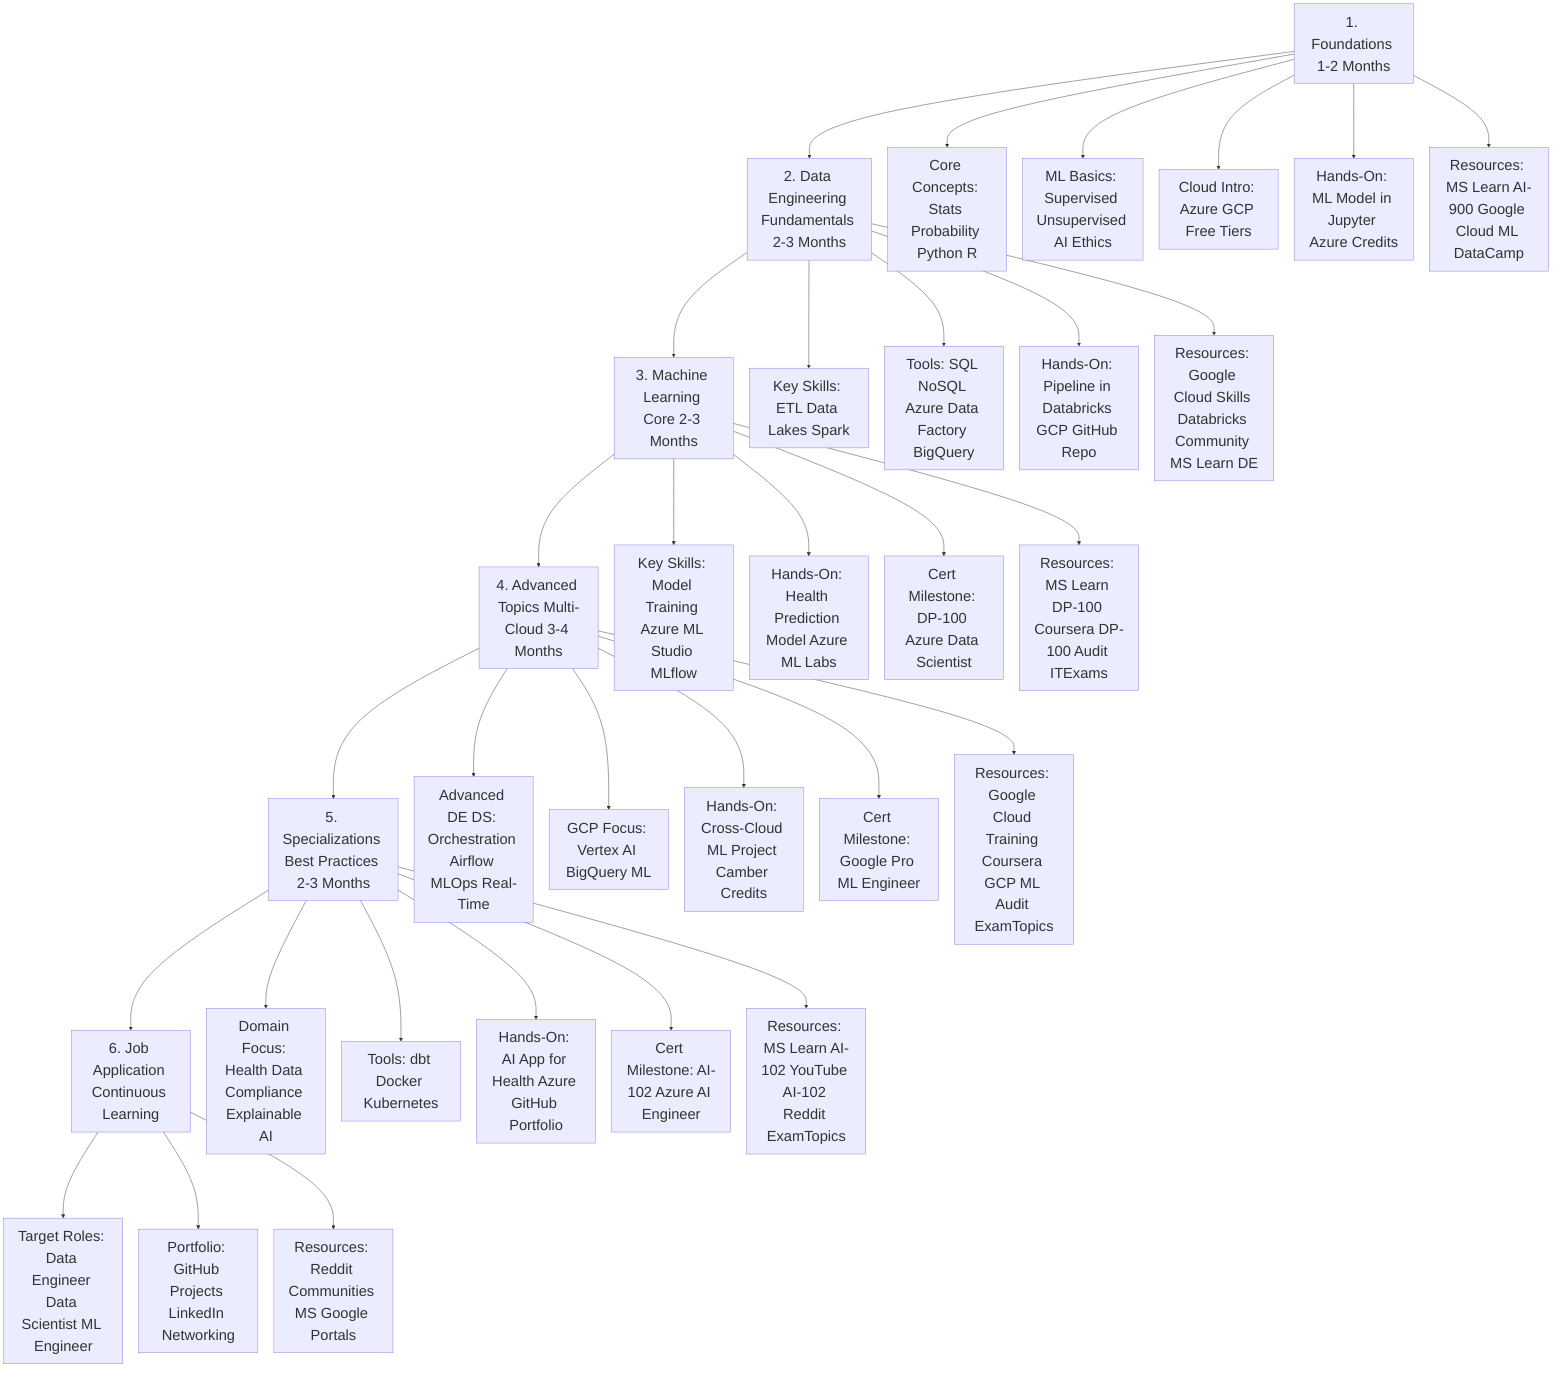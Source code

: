 %%{init: {"flowchart": {"rankSpacing": 140, "nodeSpacing": 35}, "themeVariables": {"fontSize": "32px"}}}%%

graph TD
    A[1. Foundations 1-2 Months] --> B[2. Data Engineering Fundamentals 2-3 Months]
    B --> C[3. Machine Learning Core 2-3 Months]
    C --> D[4. Advanced Topics Multi-Cloud 3-4 Months]
    D --> E[5. Specializations Best Practices 2-3 Months]
    E --> F[6. Job Application Continuous Learning]

    %% children order set to normal (A1..A5) to produce a left-right mirrored layout compared to the reversed version
    A --> A1[Core Concepts: Stats Probability Python R]
    A --> A2[ML Basics: Supervised Unsupervised AI Ethics]
    A --> A3[Cloud Intro: Azure GCP Free Tiers]
    A --> A4[Hands-On: ML Model in Jupyter Azure Credits]
    A --> A5[Resources: MS Learn AI-900 Google Cloud ML DataCamp]

    B --> B1[Key Skills: ETL Data Lakes Spark]
    B --> B2[Tools: SQL NoSQL Azure Data Factory BigQuery]
    B --> B3[Hands-On: Pipeline in Databricks GCP GitHub Repo]
    B --> B4[Resources: Google Cloud Skills Databricks Community MS Learn DE]

    C --> C1[Key Skills: Model Training Azure ML Studio MLflow]
    C --> C2[Hands-On: Health Prediction Model Azure ML Labs]
    C --> C3[Cert Milestone: DP-100 Azure Data Scientist]
    C --> C4[Resources: MS Learn DP-100 Coursera DP-100 Audit ITExams]

    D --> D1[Advanced DE DS: Orchestration Airflow MLOps Real-Time]
    D --> D2[GCP Focus: Vertex AI BigQuery ML]
    D --> D3[Hands-On: Cross-Cloud ML Project Camber Credits]
    D --> D4[Cert Milestone: Google Pro ML Engineer]
    D --> D5[Resources: Google Cloud Training Coursera GCP ML Audit ExamTopics]

    E --> E1[Domain Focus: Health Data Compliance Explainable AI]
    E --> E2[Tools: dbt Docker Kubernetes]
    E --> E3[Hands-On: AI App for Health Azure GitHub Portfolio]
    E --> E4[Cert Milestone: AI-102 Azure AI Engineer]
    E --> E5[Resources: MS Learn AI-102 YouTube AI-102 Reddit ExamTopics]

    F --> F1[Target Roles: Data Engineer Data Scientist ML Engineer]
    F --> F2[Portfolio: GitHub Projects LinkedIn Networking]
    F --> F3[Resources: Reddit Communities MS Google Portals]